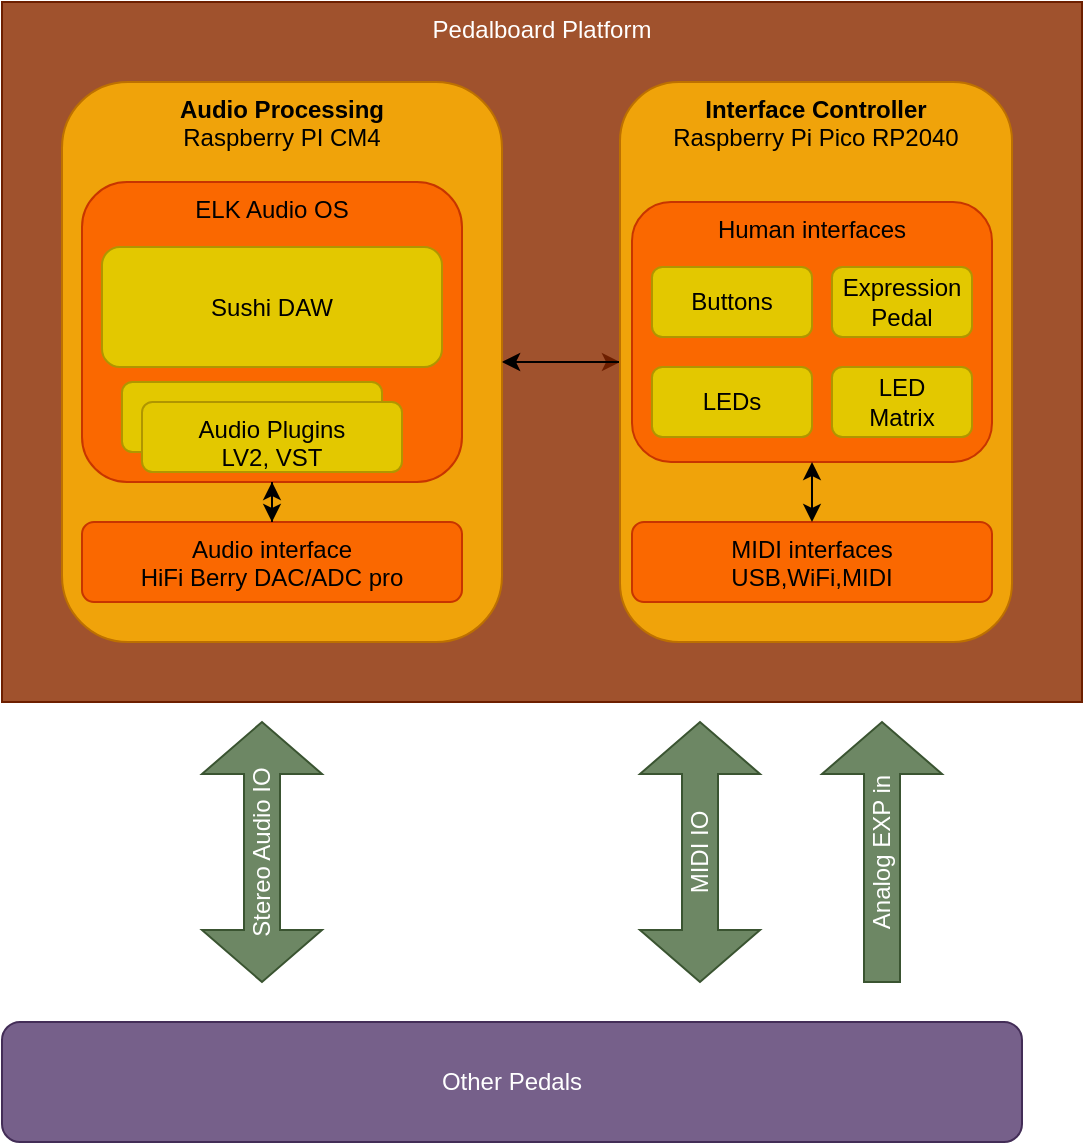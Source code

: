 <mxfile version="21.2.9" type="github">
  <diagram name="Page-1" id="wsppvIkvHy5rPCnOQjZ-">
    <mxGraphModel dx="964" dy="719" grid="1" gridSize="10" guides="1" tooltips="1" connect="1" arrows="1" fold="1" page="1" pageScale="1" pageWidth="827" pageHeight="1169" math="0" shadow="0">
      <root>
        <mxCell id="0" />
        <mxCell id="1" parent="0" />
        <mxCell id="ZSabvQ7ayc5K2X1MumKw-2" value="Pedalboard Platform" style="rounded=0;whiteSpace=wrap;html=1;fillColor=#a0522d;fontColor=#ffffff;strokeColor=#6D1F00;verticalAlign=top;" parent="1" vertex="1">
          <mxGeometry x="10" y="40" width="540" height="350" as="geometry" />
        </mxCell>
        <mxCell id="ZSabvQ7ayc5K2X1MumKw-53" value="" style="rounded=0;orthogonalLoop=1;jettySize=auto;html=1;entryX=0;entryY=0.5;entryDx=0;entryDy=0;fillColor=#a0522d;strokeColor=#6D1F00;startArrow=classic;startFill=1;" parent="1" source="ZSabvQ7ayc5K2X1MumKw-4" target="ZSabvQ7ayc5K2X1MumKw-5" edge="1">
          <mxGeometry relative="1" as="geometry" />
        </mxCell>
        <mxCell id="ZSabvQ7ayc5K2X1MumKw-4" value="&lt;b&gt;Audio Processing&lt;/b&gt;&lt;br&gt;Raspberry PI CM4" style="rounded=1;whiteSpace=wrap;html=1;fillColor=#f0a30a;fontColor=#000000;strokeColor=#BD7000;verticalAlign=top;" parent="1" vertex="1">
          <mxGeometry x="40" y="80" width="220" height="280" as="geometry" />
        </mxCell>
        <mxCell id="ZSabvQ7ayc5K2X1MumKw-54" value="" style="edgeStyle=orthogonalEdgeStyle;rounded=0;orthogonalLoop=1;jettySize=auto;html=1;entryX=1;entryY=0.5;entryDx=0;entryDy=0;endArrow=classic;endFill=1;labelBorderColor=none;labelBackgroundColor=none;" parent="1" source="ZSabvQ7ayc5K2X1MumKw-5" target="ZSabvQ7ayc5K2X1MumKw-4" edge="1">
          <mxGeometry relative="1" as="geometry" />
        </mxCell>
        <mxCell id="ZSabvQ7ayc5K2X1MumKw-5" value="&lt;b&gt;Interface Controller&lt;/b&gt;&lt;br&gt;Raspberry Pi Pico RP2040" style="rounded=1;whiteSpace=wrap;html=1;fillColor=#f0a30a;fontColor=#000000;strokeColor=#BD7000;verticalAlign=top;" parent="1" vertex="1">
          <mxGeometry x="319" y="80" width="196" height="280" as="geometry" />
        </mxCell>
        <mxCell id="ZSabvQ7ayc5K2X1MumKw-8" value="Human interfaces" style="rounded=1;whiteSpace=wrap;html=1;fillColor=#fa6800;fontColor=#000000;strokeColor=#C73500;verticalAlign=top;" parent="1" vertex="1">
          <mxGeometry x="325" y="140" width="180" height="130" as="geometry" />
        </mxCell>
        <mxCell id="ZSabvQ7ayc5K2X1MumKw-9" value="MIDI interfaces&lt;br&gt;USB,WiFi,MIDI" style="rounded=1;whiteSpace=wrap;html=1;fillColor=#fa6800;fontColor=#000000;strokeColor=#C73500;verticalAlign=top;" parent="1" vertex="1">
          <mxGeometry x="325" y="300" width="180" height="40" as="geometry" />
        </mxCell>
        <mxCell id="ZSabvQ7ayc5K2X1MumKw-11" value="" style="endArrow=classic;startArrow=classic;html=1;rounded=0;entryX=0.5;entryY=1;entryDx=0;entryDy=0;exitX=0.5;exitY=0;exitDx=0;exitDy=0;" parent="1" source="ZSabvQ7ayc5K2X1MumKw-9" target="ZSabvQ7ayc5K2X1MumKw-8" edge="1">
          <mxGeometry width="50" height="50" relative="1" as="geometry">
            <mxPoint x="385" y="220" as="sourcePoint" />
            <mxPoint x="465" y="340" as="targetPoint" />
          </mxGeometry>
        </mxCell>
        <mxCell id="ZSabvQ7ayc5K2X1MumKw-17" value="Buttons" style="rounded=1;whiteSpace=wrap;html=1;fillColor=#e3c800;fontColor=#000000;strokeColor=#B09500;" parent="1" vertex="1">
          <mxGeometry x="335" y="172.5" width="80" height="35" as="geometry" />
        </mxCell>
        <mxCell id="ZSabvQ7ayc5K2X1MumKw-18" value="LEDs" style="rounded=1;whiteSpace=wrap;html=1;fillColor=#e3c800;fontColor=#000000;strokeColor=#B09500;" parent="1" vertex="1">
          <mxGeometry x="335" y="222.5" width="80" height="35" as="geometry" />
        </mxCell>
        <mxCell id="ZSabvQ7ayc5K2X1MumKw-19" value="Expression&lt;br&gt;Pedal" style="rounded=1;whiteSpace=wrap;html=1;fillColor=#e3c800;fontColor=#000000;strokeColor=#B09500;" parent="1" vertex="1">
          <mxGeometry x="425" y="172.5" width="70" height="35" as="geometry" />
        </mxCell>
        <mxCell id="ZSabvQ7ayc5K2X1MumKw-20" value="LED&lt;br&gt;Matrix" style="rounded=1;whiteSpace=wrap;html=1;fillColor=#e3c800;fontColor=#000000;strokeColor=#B09500;" parent="1" vertex="1">
          <mxGeometry x="425" y="222.5" width="70" height="35" as="geometry" />
        </mxCell>
        <mxCell id="ZSabvQ7ayc5K2X1MumKw-31" value="MIDI IO" style="shape=doubleArrow;whiteSpace=wrap;html=1;rotation=-90;fillColor=#6d8764;fontColor=#ffffff;strokeColor=#3A5431;" parent="1" vertex="1">
          <mxGeometry x="294" y="435" width="130" height="60" as="geometry" />
        </mxCell>
        <mxCell id="ZSabvQ7ayc5K2X1MumKw-33" value="Stereo Audio IO" style="shape=doubleArrow;whiteSpace=wrap;html=1;rotation=-90;fillColor=#6d8764;fontColor=#ffffff;strokeColor=#3A5431;" parent="1" vertex="1">
          <mxGeometry x="75" y="435" width="130" height="60" as="geometry" />
        </mxCell>
        <mxCell id="ZSabvQ7ayc5K2X1MumKw-34" value="Other Pedals" style="rounded=1;whiteSpace=wrap;html=1;fillColor=#76608a;fontColor=#ffffff;strokeColor=#432D57;" parent="1" vertex="1">
          <mxGeometry x="10" y="550" width="510" height="60" as="geometry" />
        </mxCell>
        <mxCell id="ZSabvQ7ayc5K2X1MumKw-37" value="Analog EXP in" style="shape=singleArrow;whiteSpace=wrap;html=1;rotation=-90;fillColor=#6d8764;fontColor=#ffffff;strokeColor=#3A5431;" parent="1" vertex="1">
          <mxGeometry x="385" y="435" width="130" height="60" as="geometry" />
        </mxCell>
        <mxCell id="ZSabvQ7ayc5K2X1MumKw-41" value="ELK Audio OS&lt;br&gt;" style="rounded=1;whiteSpace=wrap;html=1;verticalAlign=top;fillColor=#fa6800;fontColor=#000000;strokeColor=#C73500;" parent="1" vertex="1">
          <mxGeometry x="50" y="130" width="190" height="150" as="geometry" />
        </mxCell>
        <mxCell id="ZSabvQ7ayc5K2X1MumKw-44" value="Sushi DAW" style="rounded=1;whiteSpace=wrap;html=1;fillColor=#e3c800;fontColor=#000000;strokeColor=#B09500;" parent="1" vertex="1">
          <mxGeometry x="60" y="162.5" width="170" height="60" as="geometry" />
        </mxCell>
        <mxCell id="ZSabvQ7ayc5K2X1MumKw-55" style="rounded=0;orthogonalLoop=1;jettySize=auto;html=1;exitX=0.5;exitY=0;exitDx=0;exitDy=0;entryX=0.5;entryY=1;entryDx=0;entryDy=0;" parent="1" source="ZSabvQ7ayc5K2X1MumKw-46" target="ZSabvQ7ayc5K2X1MumKw-41" edge="1">
          <mxGeometry relative="1" as="geometry" />
        </mxCell>
        <mxCell id="ZSabvQ7ayc5K2X1MumKw-46" value="Audio interface&lt;br&gt;HiFi Berry DAC/ADC pro" style="rounded=1;whiteSpace=wrap;html=1;fillColor=#fa6800;fontColor=#000000;strokeColor=#C73500;verticalAlign=top;" parent="1" vertex="1">
          <mxGeometry x="50" y="300" width="190" height="40" as="geometry" />
        </mxCell>
        <mxCell id="ZSabvQ7ayc5K2X1MumKw-48" value="" style="rounded=1;whiteSpace=wrap;html=1;fillColor=#e3c800;fontColor=#000000;strokeColor=#B09500;" parent="1" vertex="1">
          <mxGeometry x="70" y="230" width="130" height="35" as="geometry" />
        </mxCell>
        <mxCell id="ZSabvQ7ayc5K2X1MumKw-57" value="" style="edgeStyle=orthogonalEdgeStyle;rounded=0;orthogonalLoop=1;jettySize=auto;html=1;exitX=0.5;exitY=1;exitDx=0;exitDy=0;" parent="1" source="ZSabvQ7ayc5K2X1MumKw-41" target="ZSabvQ7ayc5K2X1MumKw-46" edge="1">
          <mxGeometry relative="1" as="geometry" />
        </mxCell>
        <mxCell id="ZSabvQ7ayc5K2X1MumKw-50" value="Audio Plugins&lt;br&gt;LV2, VST" style="rounded=1;whiteSpace=wrap;html=1;fillColor=#e3c800;fontColor=#000000;strokeColor=#B09500;verticalAlign=top;" parent="1" vertex="1">
          <mxGeometry x="80" y="240" width="130" height="35" as="geometry" />
        </mxCell>
      </root>
    </mxGraphModel>
  </diagram>
</mxfile>
